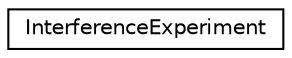 digraph "Graphical Class Hierarchy"
{
 // LATEX_PDF_SIZE
  edge [fontname="Helvetica",fontsize="10",labelfontname="Helvetica",labelfontsize="10"];
  node [fontname="Helvetica",fontsize="10",shape=record];
  rankdir="LR";
  Node0 [label="InterferenceExperiment",height=0.2,width=0.4,color="black", fillcolor="white", style="filled",URL="$class_interference_experiment.html",tooltip="InterferenceExperiment."];
}
